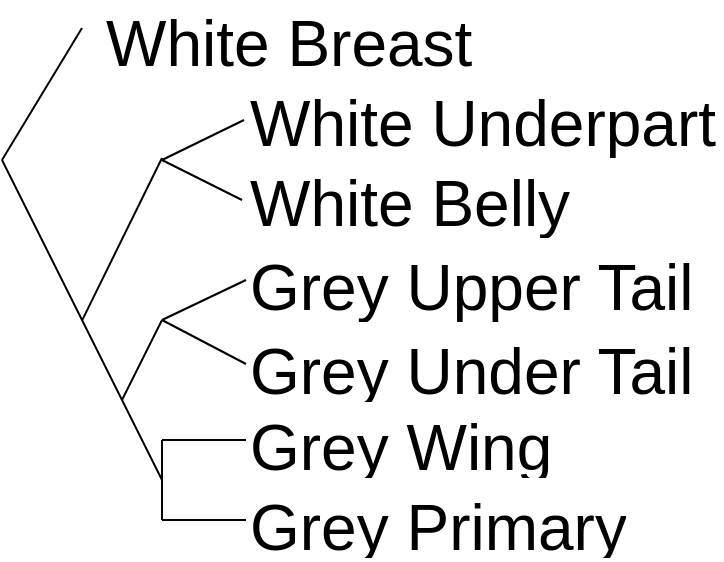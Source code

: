 <mxfile version="21.3.2" type="device">
  <diagram name="Page-1" id="NDewDQXh8GJ2ohnPGecQ">
    <mxGraphModel dx="191" dy="92" grid="1" gridSize="10" guides="1" tooltips="1" connect="1" arrows="1" fold="1" page="1" pageScale="1" pageWidth="400" pageHeight="300" math="0" shadow="0">
      <root>
        <mxCell id="0" />
        <mxCell id="1" parent="0" />
        <mxCell id="YE2acT_Aik6SvZDj6w7w-6" value="" style="endArrow=none;html=1;rounded=0;" parent="1" edge="1">
          <mxGeometry width="50" height="50" relative="1" as="geometry">
            <mxPoint x="40" y="80" as="sourcePoint" />
            <mxPoint x="80" y="160" as="targetPoint" />
          </mxGeometry>
        </mxCell>
        <mxCell id="YE2acT_Aik6SvZDj6w7w-9" value="" style="endArrow=none;html=1;rounded=0;" parent="1" edge="1">
          <mxGeometry width="50" height="50" relative="1" as="geometry">
            <mxPoint x="80" y="160.321" as="sourcePoint" />
            <mxPoint x="120" y="79" as="targetPoint" />
          </mxGeometry>
        </mxCell>
        <mxCell id="YE2acT_Aik6SvZDj6w7w-12" value="" style="endArrow=none;html=1;rounded=0;" parent="1" edge="1">
          <mxGeometry width="50" height="50" relative="1" as="geometry">
            <mxPoint x="120" y="80" as="sourcePoint" />
            <mxPoint x="160" y="100" as="targetPoint" />
          </mxGeometry>
        </mxCell>
        <mxCell id="YE2acT_Aik6SvZDj6w7w-13" value="" style="endArrow=none;html=1;rounded=0;" parent="1" edge="1">
          <mxGeometry width="50" height="50" relative="1" as="geometry">
            <mxPoint x="80" y="160" as="sourcePoint" />
            <mxPoint x="100" y="200" as="targetPoint" />
          </mxGeometry>
        </mxCell>
        <mxCell id="YE2acT_Aik6SvZDj6w7w-15" value="" style="endArrow=none;html=1;rounded=0;" parent="1" edge="1">
          <mxGeometry width="50" height="50" relative="1" as="geometry">
            <mxPoint x="100" y="200" as="sourcePoint" />
            <mxPoint x="120" y="240" as="targetPoint" />
          </mxGeometry>
        </mxCell>
        <mxCell id="YE2acT_Aik6SvZDj6w7w-17" value="" style="endArrow=none;html=1;rounded=0;" parent="1" edge="1">
          <mxGeometry width="50" height="50" relative="1" as="geometry">
            <mxPoint x="120" y="220" as="sourcePoint" />
            <mxPoint x="162" y="220" as="targetPoint" />
          </mxGeometry>
        </mxCell>
        <mxCell id="YE2acT_Aik6SvZDj6w7w-18" value="" style="endArrow=none;html=1;rounded=0;" parent="1" edge="1">
          <mxGeometry width="50" height="50" relative="1" as="geometry">
            <mxPoint x="120" y="260" as="sourcePoint" />
            <mxPoint x="162" y="260" as="targetPoint" />
          </mxGeometry>
        </mxCell>
        <mxCell id="YE2acT_Aik6SvZDj6w7w-19" value="" style="endArrow=none;html=1;rounded=0;" parent="1" edge="1">
          <mxGeometry width="50" height="50" relative="1" as="geometry">
            <mxPoint x="100" y="200" as="sourcePoint" />
            <mxPoint x="120" y="160" as="targetPoint" />
          </mxGeometry>
        </mxCell>
        <mxCell id="YE2acT_Aik6SvZDj6w7w-21" value="" style="endArrow=none;html=1;rounded=0;" parent="1" edge="1">
          <mxGeometry width="50" height="50" relative="1" as="geometry">
            <mxPoint x="120" y="160" as="sourcePoint" />
            <mxPoint x="162" y="140" as="targetPoint" />
          </mxGeometry>
        </mxCell>
        <mxCell id="YE2acT_Aik6SvZDj6w7w-22" value="" style="endArrow=none;html=1;rounded=0;" parent="1" edge="1">
          <mxGeometry width="50" height="50" relative="1" as="geometry">
            <mxPoint x="120" y="160" as="sourcePoint" />
            <mxPoint x="162" y="182" as="targetPoint" />
          </mxGeometry>
        </mxCell>
        <UserObject label="&lt;font style=&quot;font-size: 32px;&quot;&gt;White Breast&lt;/font&gt;" placeholders="1" name="Variable" id="YE2acT_Aik6SvZDj6w7w-23">
          <mxCell style="text;html=1;strokeColor=none;fillColor=none;align=left;verticalAlign=middle;whiteSpace=wrap;overflow=hidden;fontSize=24;" parent="1" vertex="1">
            <mxGeometry x="90" width="250" height="40" as="geometry" />
          </mxCell>
        </UserObject>
        <UserObject label="&lt;font style=&quot;font-size: 32px;&quot;&gt;White Underpart&lt;/font&gt;" placeholders="1" name="Variable" id="YE2acT_Aik6SvZDj6w7w-24">
          <mxCell style="text;html=1;strokeColor=none;fillColor=none;align=left;verticalAlign=middle;whiteSpace=wrap;overflow=hidden;" parent="1" vertex="1">
            <mxGeometry x="162" y="40" width="238" height="40" as="geometry" />
          </mxCell>
        </UserObject>
        <UserObject label="&lt;font style=&quot;font-size: 32px;&quot;&gt;White Belly&lt;/font&gt;" placeholders="1" name="Variable" id="YE2acT_Aik6SvZDj6w7w-27">
          <mxCell style="text;html=1;strokeColor=none;fillColor=none;align=left;verticalAlign=middle;whiteSpace=wrap;overflow=hidden;" parent="1" vertex="1">
            <mxGeometry x="162" y="80" width="238" height="40" as="geometry" />
          </mxCell>
        </UserObject>
        <UserObject label="&lt;font style=&quot;font-size: 32px;&quot;&gt;Grey Upper Tail&lt;/font&gt;" placeholders="1" name="Variable" id="YE2acT_Aik6SvZDj6w7w-28">
          <mxCell style="text;html=1;strokeColor=none;fillColor=none;align=left;verticalAlign=middle;whiteSpace=wrap;overflow=hidden;" parent="1" vertex="1">
            <mxGeometry x="162" y="122" width="228" height="40" as="geometry" />
          </mxCell>
        </UserObject>
        <UserObject label="&lt;font style=&quot;font-size: 32px;&quot;&gt;Grey Under Tail&lt;/font&gt;" placeholders="1" name="Variable" id="YE2acT_Aik6SvZDj6w7w-29">
          <mxCell style="text;html=1;strokeColor=none;fillColor=none;align=left;verticalAlign=middle;whiteSpace=wrap;overflow=hidden;" parent="1" vertex="1">
            <mxGeometry x="162" y="164" width="238" height="38" as="geometry" />
          </mxCell>
        </UserObject>
        <UserObject label="&lt;font style=&quot;font-size: 32px;&quot;&gt;Grey Wing&lt;/font&gt;" placeholders="1" name="Variable" id="YE2acT_Aik6SvZDj6w7w-30">
          <mxCell style="text;html=1;strokeColor=none;fillColor=none;align=left;verticalAlign=middle;whiteSpace=wrap;overflow=hidden;" parent="1" vertex="1">
            <mxGeometry x="162" y="202" width="178" height="38" as="geometry" />
          </mxCell>
        </UserObject>
        <UserObject label="&lt;font style=&quot;font-size: 32px;&quot;&gt;Grey Primary&lt;/font&gt;" placeholders="1" name="Variable" id="YE2acT_Aik6SvZDj6w7w-31">
          <mxCell style="text;html=1;strokeColor=none;fillColor=none;align=left;verticalAlign=middle;whiteSpace=wrap;overflow=hidden;fontSize=24;" parent="1" vertex="1">
            <mxGeometry x="162" y="242" width="228" height="38" as="geometry" />
          </mxCell>
        </UserObject>
        <mxCell id="YE2acT_Aik6SvZDj6w7w-37" value="" style="endArrow=none;html=1;rounded=0;" parent="1" edge="1">
          <mxGeometry width="50" height="50" relative="1" as="geometry">
            <mxPoint x="120" y="260" as="sourcePoint" />
            <mxPoint x="120" y="220" as="targetPoint" />
          </mxGeometry>
        </mxCell>
        <mxCell id="jLj9tPryjxdy-ZuIR9js-1" value="" style="endArrow=none;html=1;rounded=0;" parent="1" edge="1">
          <mxGeometry width="50" height="50" relative="1" as="geometry">
            <mxPoint x="40" y="80" as="sourcePoint" />
            <mxPoint x="80" y="14" as="targetPoint" />
          </mxGeometry>
        </mxCell>
        <mxCell id="jLj9tPryjxdy-ZuIR9js-2" value="" style="endArrow=none;html=1;rounded=0;" parent="1" edge="1">
          <mxGeometry width="50" height="50" relative="1" as="geometry">
            <mxPoint x="120" y="80" as="sourcePoint" />
            <mxPoint x="161" y="60" as="targetPoint" />
          </mxGeometry>
        </mxCell>
      </root>
    </mxGraphModel>
  </diagram>
</mxfile>
